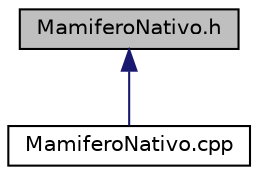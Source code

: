 digraph "MamiferoNativo.h"
{
  edge [fontname="Helvetica",fontsize="10",labelfontname="Helvetica",labelfontsize="10"];
  node [fontname="Helvetica",fontsize="10",shape=record];
  Node12 [label="MamiferoNativo.h",height=0.2,width=0.4,color="black", fillcolor="grey75", style="filled", fontcolor="black"];
  Node12 -> Node13 [dir="back",color="midnightblue",fontsize="10",style="solid",fontname="Helvetica"];
  Node13 [label="MamiferoNativo.cpp",height=0.2,width=0.4,color="black", fillcolor="white", style="filled",URL="$_mamifero_nativo_8cpp.html"];
}
